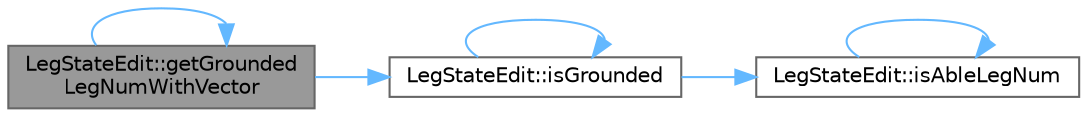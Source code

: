 digraph "LegStateEdit::getGroundedLegNumWithVector"
{
 // LATEX_PDF_SIZE
  bgcolor="transparent";
  edge [fontname=Helvetica,fontsize=10,labelfontname=Helvetica,labelfontsize=10];
  node [fontname=Helvetica,fontsize=10,shape=box,height=0.2,width=0.4];
  rankdir="LR";
  Node1 [id="Node000001",label="LegStateEdit::getGrounded\lLegNumWithVector",height=0.2,width=0.4,color="gray40", fillcolor="grey60", style="filled", fontcolor="black",tooltip="接地している脚の脚番号0〜5を，引数_res_numberで参照渡しする関数"];
  Node1 -> Node1 [id="edge1_Node000001_Node000001",color="steelblue1",style="solid",tooltip=" "];
  Node1 -> Node2 [id="edge2_Node000001_Node000002",color="steelblue1",style="solid",tooltip=" "];
  Node2 [id="Node000002",label="LegStateEdit::isGrounded",height=0.2,width=0.4,color="grey40", fillcolor="white", style="filled",URL="$_leg_state_8h.html#a6c4d1e9f200ebdda4e76057e78026e36",tooltip="脚番号_leg_num 0 〜 5 に応じて，その脚が接地しているかを調べる． 脚は右前脚を0番として，時計回りに0,1,2,3,4,5となる．左前足が5番．"];
  Node2 -> Node3 [id="edge3_Node000002_Node000003",color="steelblue1",style="solid",tooltip=" "];
  Node3 [id="Node000003",label="LegStateEdit::isAbleLegNum",height=0.2,width=0.4,color="grey40", fillcolor="white", style="filled",URL="$_leg_state_8h.html#a15651b40127b0eb43616d6a342b1edec",tooltip="脚を表す番号は，右前脚を 0 として， 0 〜 5 の範囲．その範囲外ならばfalseを返す．"];
  Node3 -> Node3 [id="edge4_Node000003_Node000003",color="steelblue1",style="solid",tooltip=" "];
  Node2 -> Node2 [id="edge5_Node000002_Node000002",color="steelblue1",style="solid",tooltip=" "];
}
